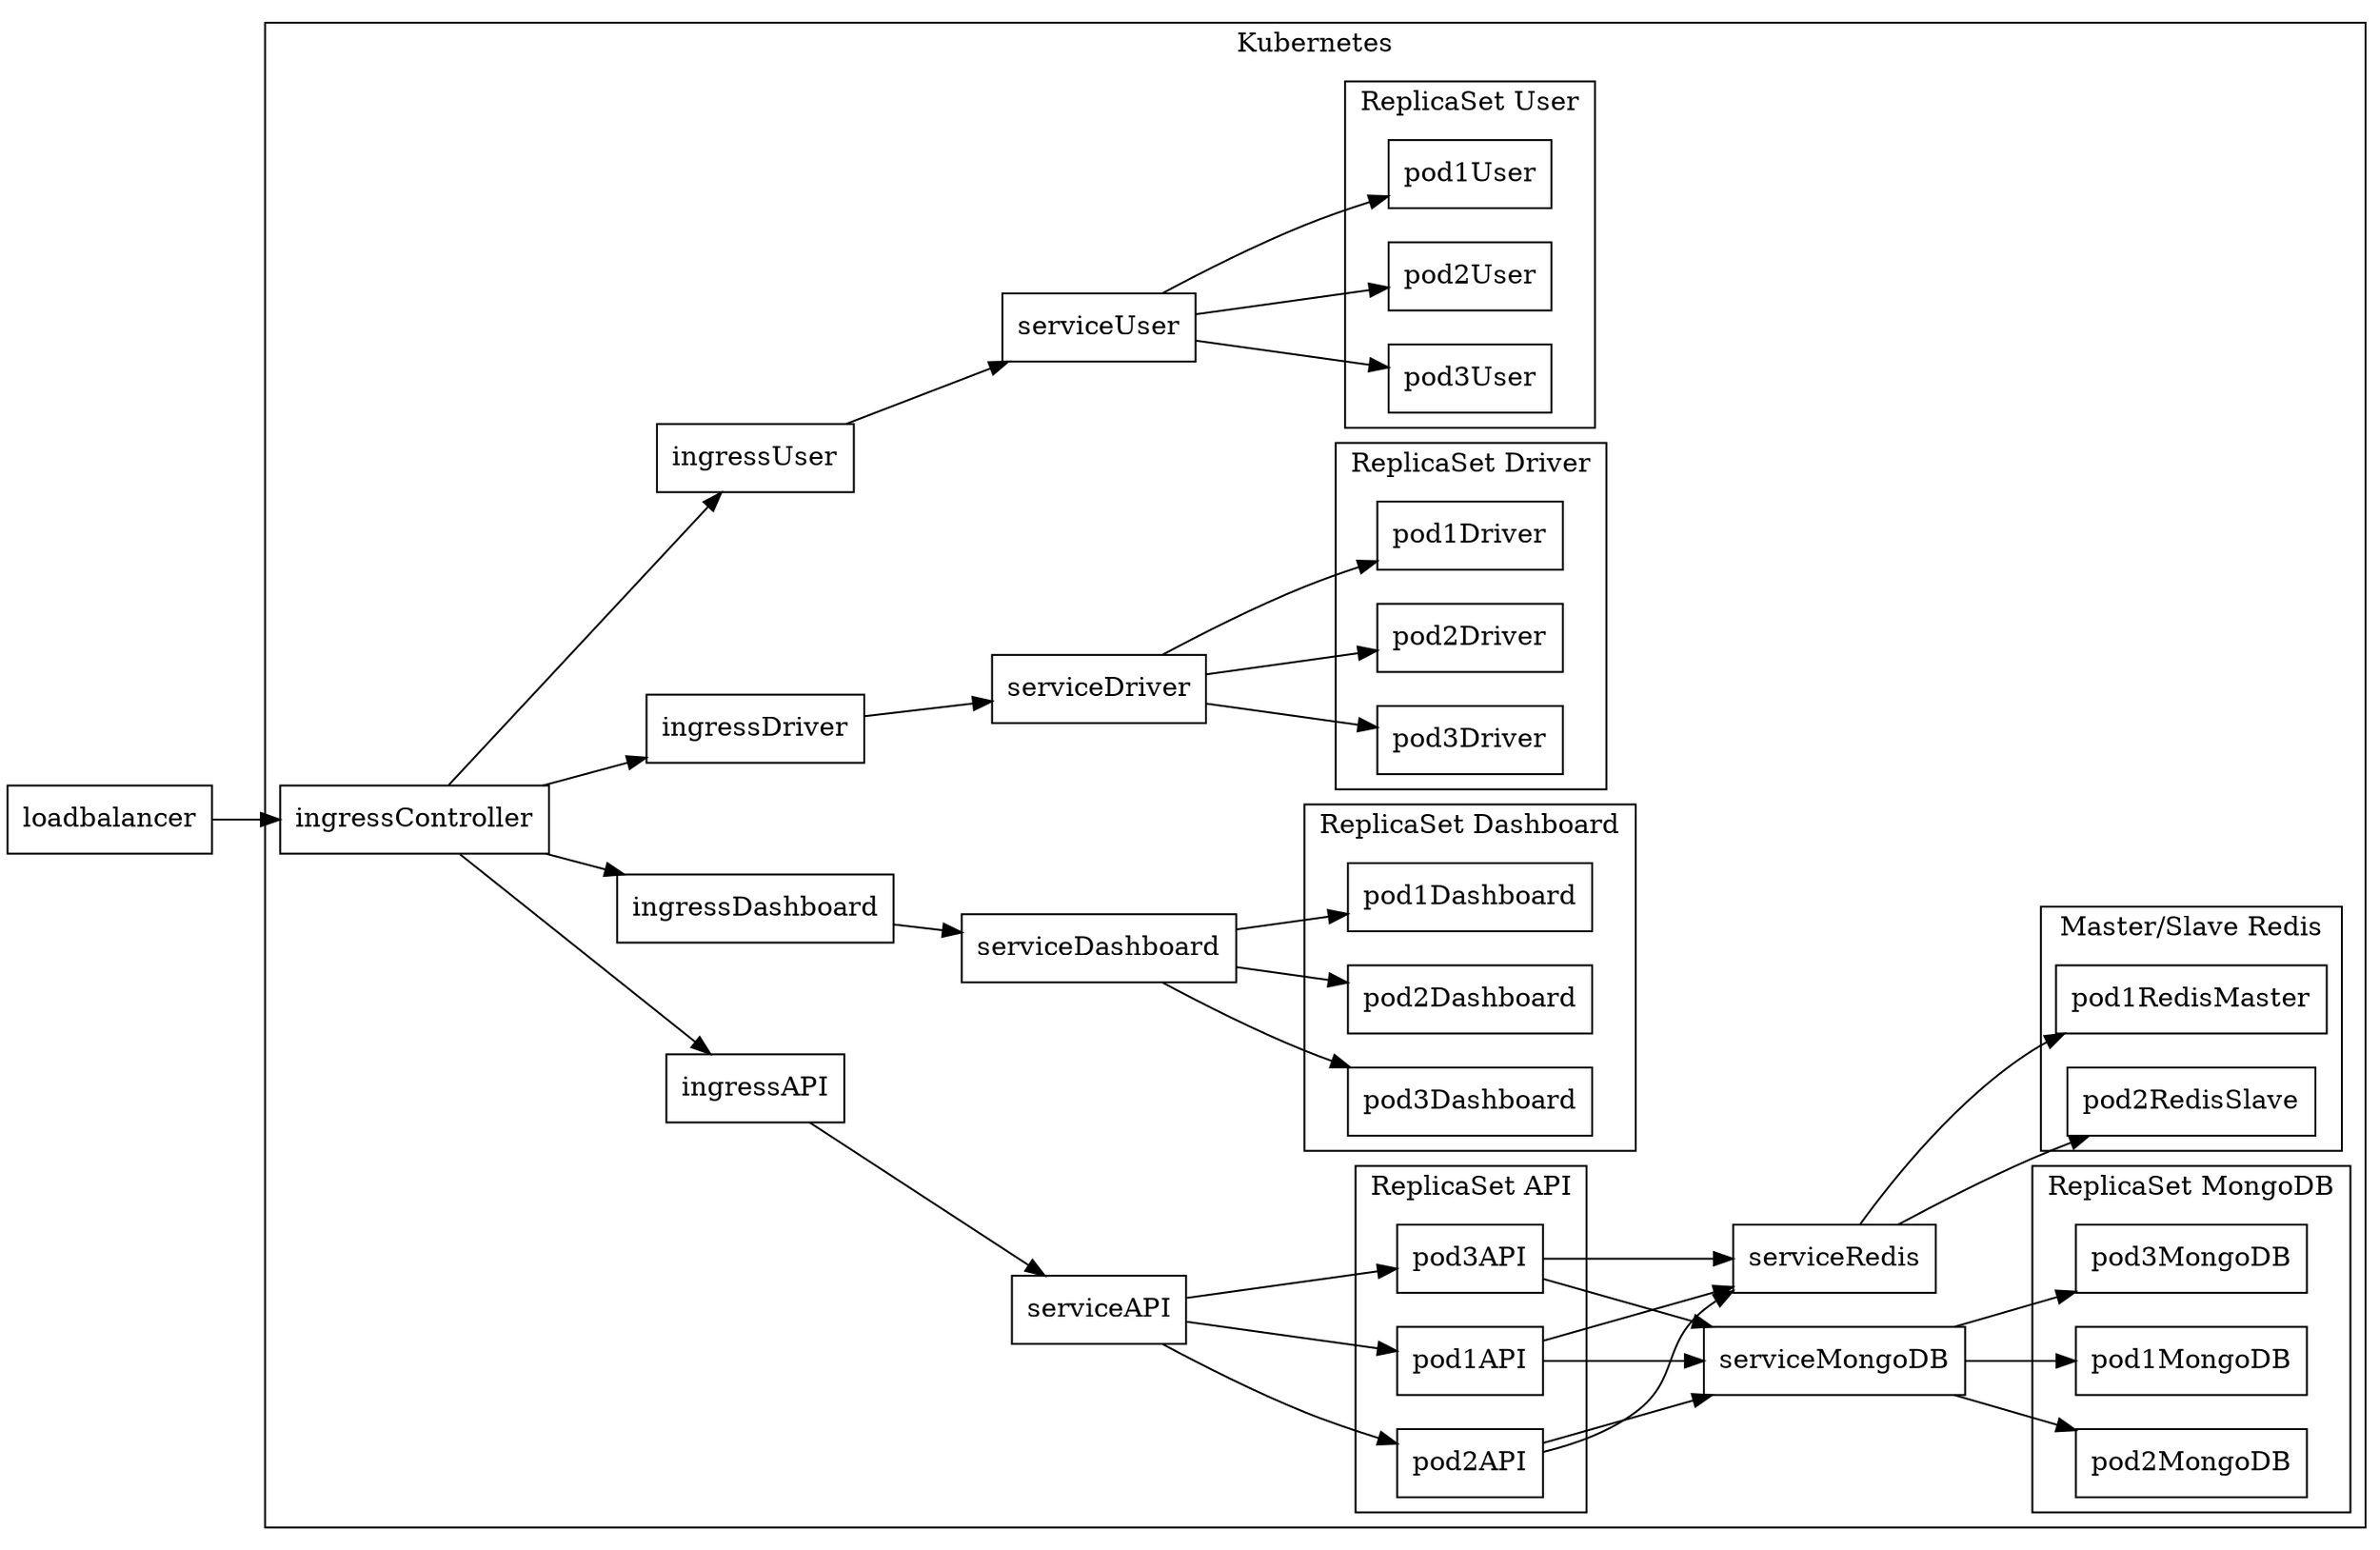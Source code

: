 digraph G {
    newrank=true;
    rankdir="LR";
    node [shape=box];
    subgraph cluster_kube {
        label = "Kubernetes";
        ingressController -> ingressAPI -> serviceAPI -> {pod1API, pod2API, pod3API} -> {serviceMongoDB, serviceRedis};
        subgraph cluster_podAPI {
            label = "ReplicaSet API";
            {pod1API, pod2API, pod3API};
        }
        ingressController -> ingressDashboard -> serviceDashboard -> {pod1Dashboard, pod2Dashboard, pod3Dashboard};
        subgraph cluster_podDashboard {
            label = "ReplicaSet Dashboard";
            {pod1Dashboard, pod2Dashboard, pod3Dashboard};
        }
        ingressController -> ingressDriver -> serviceDriver -> {pod1Driver, pod2Driver, pod3Driver};
        subgraph cluster_podDriver {
            label = "ReplicaSet Driver";
            {pod1Driver, pod2Driver, pod3Driver};
        }
        ingressController -> ingressUser -> serviceUser -> {pod1User, pod2User, pod3User};
        subgraph cluster_podUser {
            label = "ReplicaSet User";
            {pod1User, pod2User, pod3User};
        }
        serviceMongoDB -> {pod1MongoDB, pod2MongoDB, pod3MongoDB};
        subgraph cluster_podMongoDB {
            label = "ReplicaSet MongoDB";
            {pod1MongoDB, pod2MongoDB, pod3MongoDB};
        }
        serviceRedis -> {pod1RedisMaster, pod2RedisSlave};
        subgraph cluster_podRedis {
            label = "Master/Slave Redis";
            {pod1RedisMaster, pod2RedisSlave};
        }
        {
            rank=same;
            {pod1MongoDB, pod2MongoDB, pod3MongoDB};
            {pod1RedisMaster, pod2RedisSlave};
        }
        {
            rank=same;
            {pod1API, pod2API, pod3API};
            {pod1Dashboard, pod2Dashboard, pod3Dashboard};
            {pod1Driver, pod2Driver, pod3Driver};
            {pod1User, pod2User, pod3User};
        }
        {
            rank=same;
            ingressAPI;
            ingressDashboard;
            ingressDriver;
            ingressUser;
        }
        {
            rank=same;
            serviceAPI;
            serviceDashboard;
            serviceDriver;
            serviceUser;
        }
    }
    loadbalancer -> ingressController;

}
